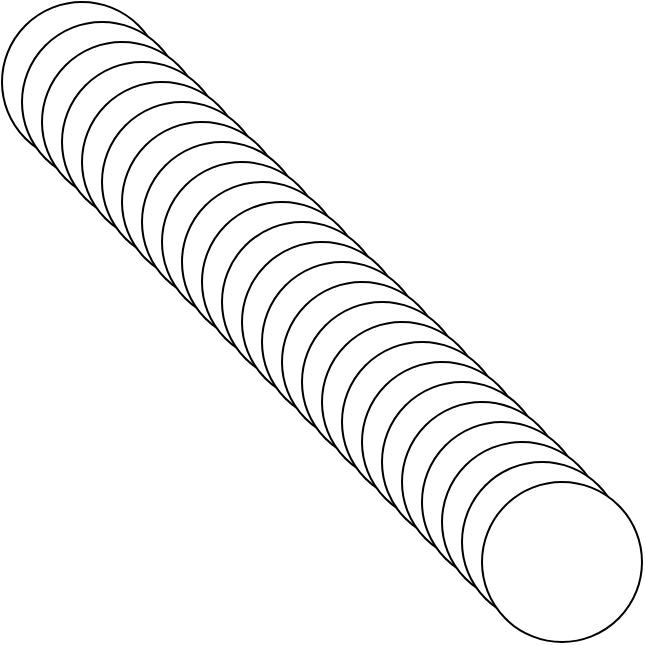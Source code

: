 <mxfile version="22.1.3" type="github">
  <diagram name="第 1 页" id="BYetjE3kx1o-xdlGlc3N">
    <mxGraphModel dx="1426" dy="785" grid="1" gridSize="10" guides="1" tooltips="1" connect="1" arrows="1" fold="1" page="1" pageScale="1" pageWidth="827" pageHeight="1169" math="0" shadow="0">
      <root>
        <mxCell id="0" />
        <mxCell id="1" parent="0" />
        <mxCell id="DApsgYXYk_P9o4439fqe-1" value="" style="ellipse;whiteSpace=wrap;html=1;aspect=fixed;" vertex="1" parent="1">
          <mxGeometry x="260" y="340" width="80" height="80" as="geometry" />
        </mxCell>
        <mxCell id="DApsgYXYk_P9o4439fqe-2" value="" style="ellipse;whiteSpace=wrap;html=1;aspect=fixed;" vertex="1" parent="1">
          <mxGeometry x="270" y="350" width="80" height="80" as="geometry" />
        </mxCell>
        <mxCell id="DApsgYXYk_P9o4439fqe-3" value="" style="ellipse;whiteSpace=wrap;html=1;aspect=fixed;" vertex="1" parent="1">
          <mxGeometry x="280" y="360" width="80" height="80" as="geometry" />
        </mxCell>
        <mxCell id="DApsgYXYk_P9o4439fqe-4" value="" style="ellipse;whiteSpace=wrap;html=1;aspect=fixed;" vertex="1" parent="1">
          <mxGeometry x="290" y="370" width="80" height="80" as="geometry" />
        </mxCell>
        <mxCell id="DApsgYXYk_P9o4439fqe-5" value="" style="ellipse;whiteSpace=wrap;html=1;aspect=fixed;" vertex="1" parent="1">
          <mxGeometry x="300" y="380" width="80" height="80" as="geometry" />
        </mxCell>
        <mxCell id="DApsgYXYk_P9o4439fqe-6" value="" style="ellipse;whiteSpace=wrap;html=1;aspect=fixed;" vertex="1" parent="1">
          <mxGeometry x="310" y="390" width="80" height="80" as="geometry" />
        </mxCell>
        <mxCell id="DApsgYXYk_P9o4439fqe-7" value="" style="ellipse;whiteSpace=wrap;html=1;aspect=fixed;" vertex="1" parent="1">
          <mxGeometry x="320" y="400" width="80" height="80" as="geometry" />
        </mxCell>
        <mxCell id="DApsgYXYk_P9o4439fqe-8" value="" style="ellipse;whiteSpace=wrap;html=1;aspect=fixed;" vertex="1" parent="1">
          <mxGeometry x="330" y="410" width="80" height="80" as="geometry" />
        </mxCell>
        <mxCell id="DApsgYXYk_P9o4439fqe-9" value="" style="ellipse;whiteSpace=wrap;html=1;aspect=fixed;" vertex="1" parent="1">
          <mxGeometry x="340" y="420" width="80" height="80" as="geometry" />
        </mxCell>
        <mxCell id="DApsgYXYk_P9o4439fqe-10" value="" style="ellipse;whiteSpace=wrap;html=1;aspect=fixed;" vertex="1" parent="1">
          <mxGeometry x="350" y="430" width="80" height="80" as="geometry" />
        </mxCell>
        <mxCell id="DApsgYXYk_P9o4439fqe-11" value="" style="ellipse;whiteSpace=wrap;html=1;aspect=fixed;" vertex="1" parent="1">
          <mxGeometry x="360" y="440" width="80" height="80" as="geometry" />
        </mxCell>
        <mxCell id="DApsgYXYk_P9o4439fqe-12" value="" style="ellipse;whiteSpace=wrap;html=1;aspect=fixed;" vertex="1" parent="1">
          <mxGeometry x="370" y="450" width="80" height="80" as="geometry" />
        </mxCell>
        <mxCell id="DApsgYXYk_P9o4439fqe-13" value="" style="ellipse;whiteSpace=wrap;html=1;aspect=fixed;" vertex="1" parent="1">
          <mxGeometry x="380" y="460" width="80" height="80" as="geometry" />
        </mxCell>
        <mxCell id="DApsgYXYk_P9o4439fqe-14" value="" style="ellipse;whiteSpace=wrap;html=1;aspect=fixed;" vertex="1" parent="1">
          <mxGeometry x="390" y="470" width="80" height="80" as="geometry" />
        </mxCell>
        <mxCell id="DApsgYXYk_P9o4439fqe-15" value="" style="ellipse;whiteSpace=wrap;html=1;aspect=fixed;" vertex="1" parent="1">
          <mxGeometry x="400" y="480" width="80" height="80" as="geometry" />
        </mxCell>
        <mxCell id="DApsgYXYk_P9o4439fqe-16" value="" style="ellipse;whiteSpace=wrap;html=1;aspect=fixed;" vertex="1" parent="1">
          <mxGeometry x="410" y="490" width="80" height="80" as="geometry" />
        </mxCell>
        <mxCell id="DApsgYXYk_P9o4439fqe-17" value="" style="ellipse;whiteSpace=wrap;html=1;aspect=fixed;" vertex="1" parent="1">
          <mxGeometry x="420" y="500" width="80" height="80" as="geometry" />
        </mxCell>
        <mxCell id="DApsgYXYk_P9o4439fqe-18" value="" style="ellipse;whiteSpace=wrap;html=1;aspect=fixed;" vertex="1" parent="1">
          <mxGeometry x="430" y="510" width="80" height="80" as="geometry" />
        </mxCell>
        <mxCell id="DApsgYXYk_P9o4439fqe-19" value="" style="ellipse;whiteSpace=wrap;html=1;aspect=fixed;" vertex="1" parent="1">
          <mxGeometry x="440" y="520" width="80" height="80" as="geometry" />
        </mxCell>
        <mxCell id="DApsgYXYk_P9o4439fqe-20" value="" style="ellipse;whiteSpace=wrap;html=1;aspect=fixed;" vertex="1" parent="1">
          <mxGeometry x="450" y="530" width="80" height="80" as="geometry" />
        </mxCell>
        <mxCell id="DApsgYXYk_P9o4439fqe-21" value="" style="ellipse;whiteSpace=wrap;html=1;aspect=fixed;" vertex="1" parent="1">
          <mxGeometry x="460" y="540" width="80" height="80" as="geometry" />
        </mxCell>
        <mxCell id="DApsgYXYk_P9o4439fqe-22" value="" style="ellipse;whiteSpace=wrap;html=1;aspect=fixed;" vertex="1" parent="1">
          <mxGeometry x="470" y="550" width="80" height="80" as="geometry" />
        </mxCell>
        <mxCell id="DApsgYXYk_P9o4439fqe-23" value="" style="ellipse;whiteSpace=wrap;html=1;aspect=fixed;" vertex="1" parent="1">
          <mxGeometry x="480" y="560" width="80" height="80" as="geometry" />
        </mxCell>
        <mxCell id="DApsgYXYk_P9o4439fqe-24" value="" style="ellipse;whiteSpace=wrap;html=1;aspect=fixed;" vertex="1" parent="1">
          <mxGeometry x="490" y="570" width="80" height="80" as="geometry" />
        </mxCell>
        <mxCell id="DApsgYXYk_P9o4439fqe-25" value="" style="ellipse;whiteSpace=wrap;html=1;aspect=fixed;" vertex="1" parent="1">
          <mxGeometry x="500" y="580" width="80" height="80" as="geometry" />
        </mxCell>
      </root>
    </mxGraphModel>
  </diagram>
</mxfile>
